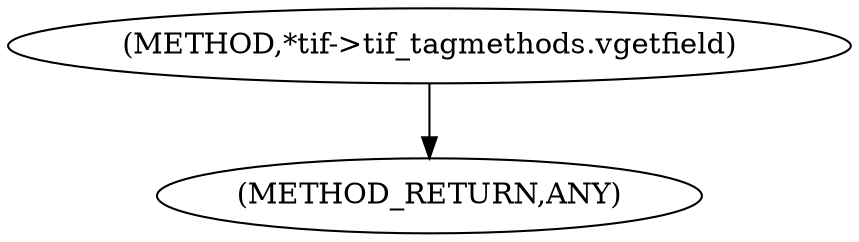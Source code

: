 digraph "*tif-&gt;tif_tagmethods.vgetfield" {  
"100573" [label = <(METHOD,*tif-&gt;tif_tagmethods.vgetfield)> ]
"100577" [label = <(METHOD_RETURN,ANY)> ]
  "100573" -> "100577" 
}
